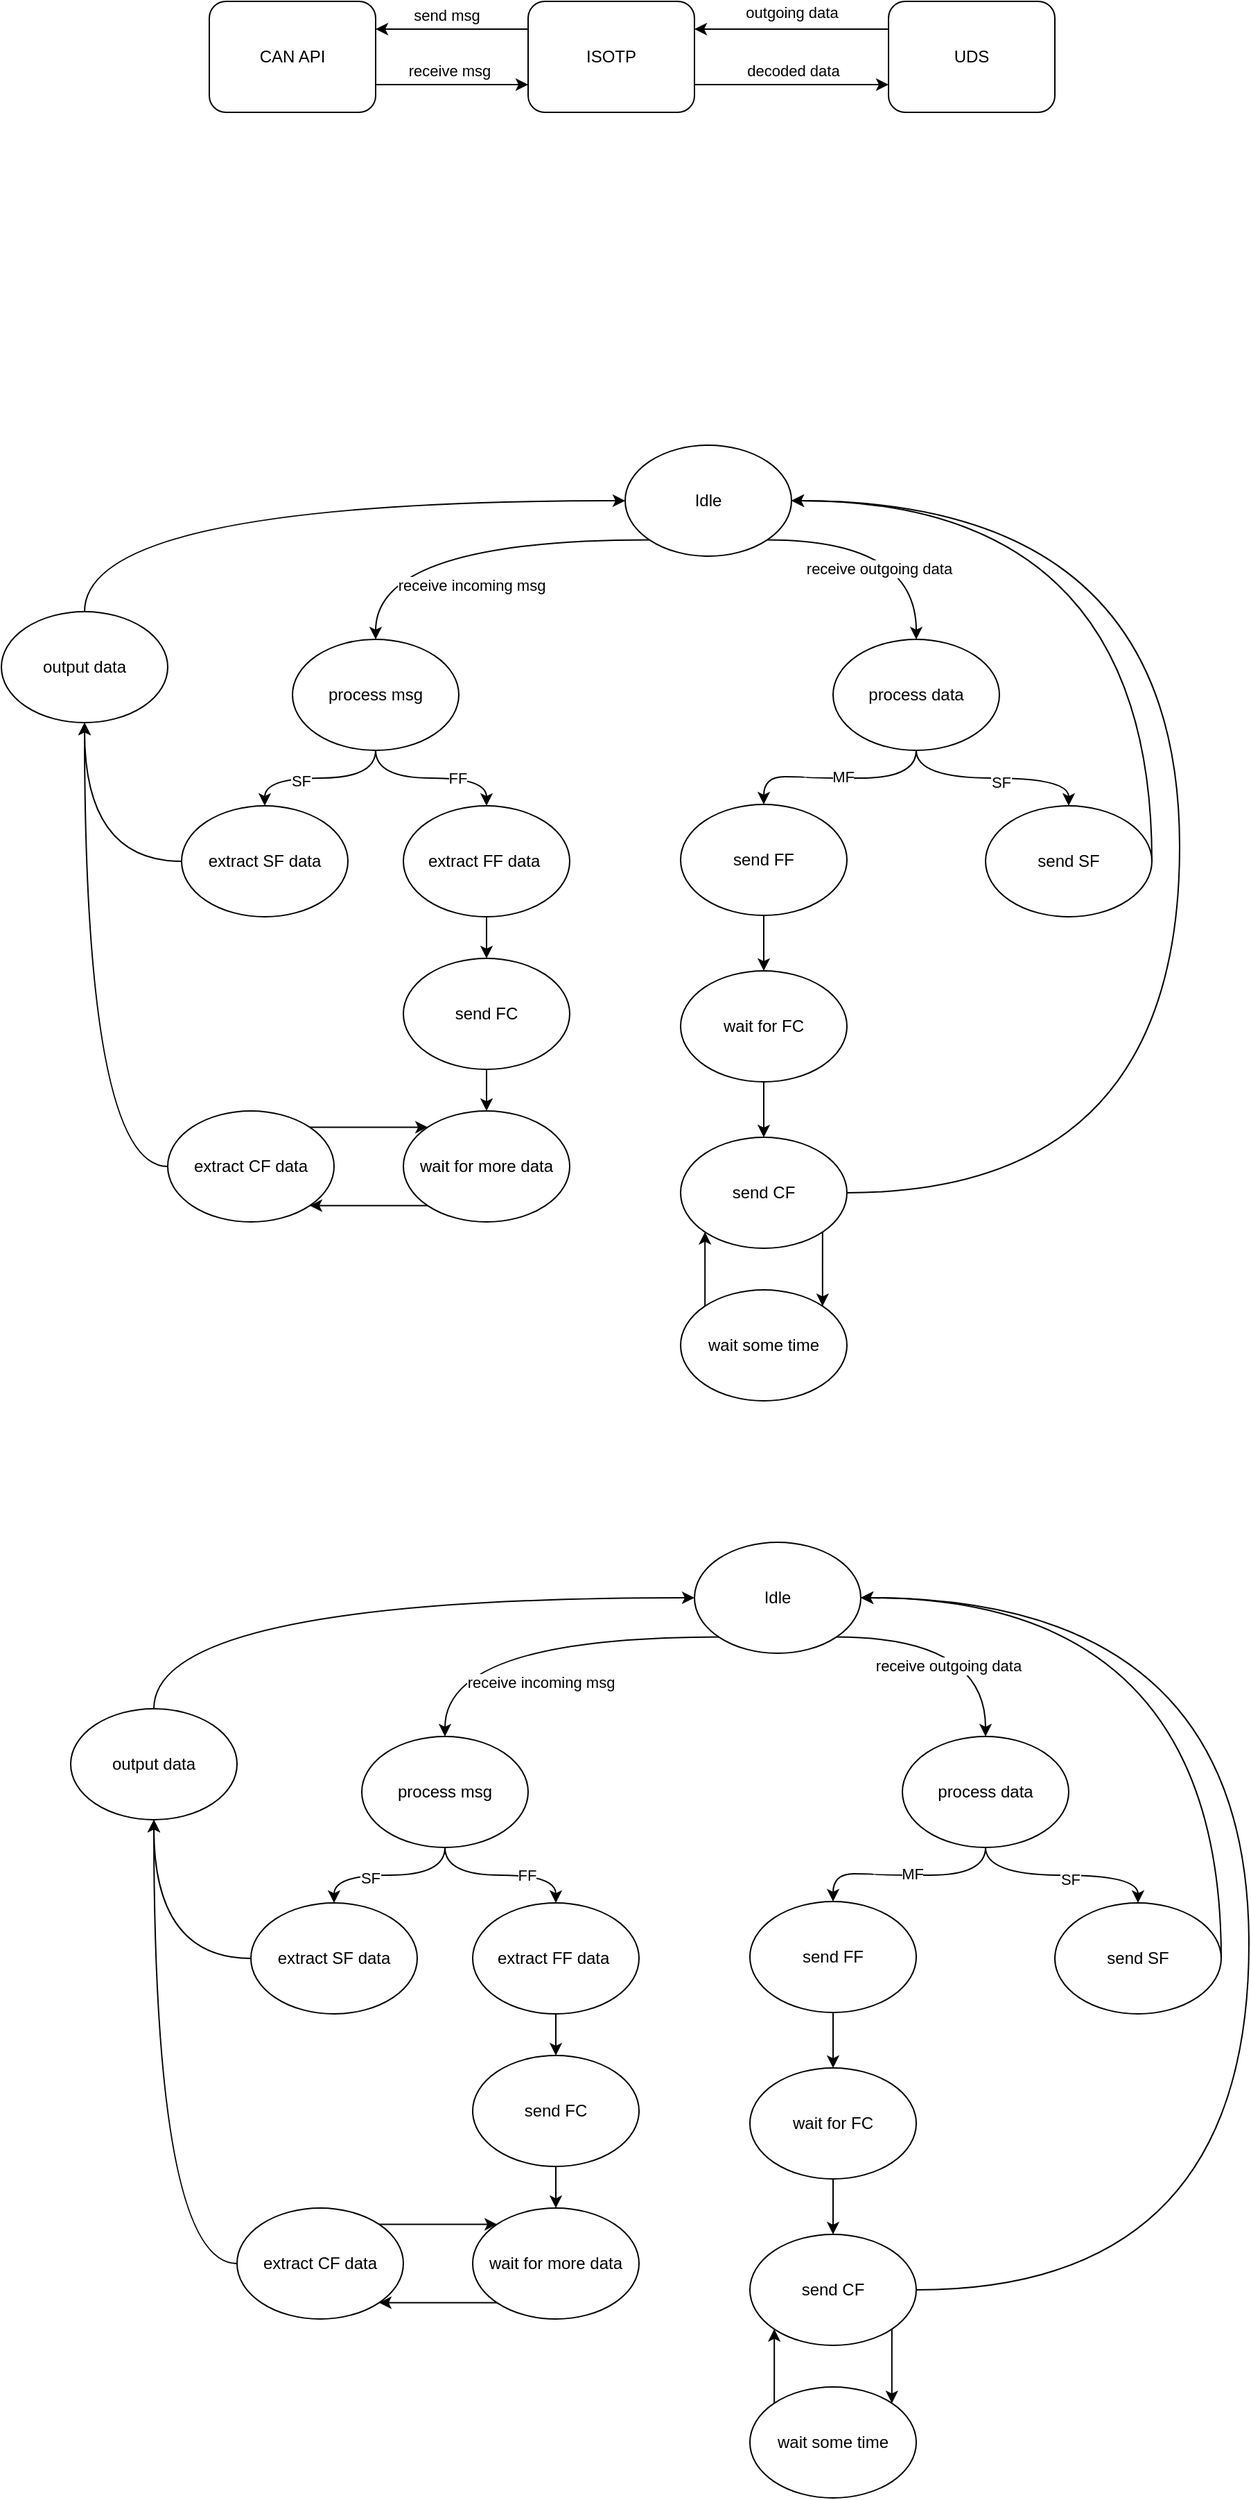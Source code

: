 <mxfile version="24.2.5" type="device">
  <diagram id="mQcWTVZgrDa8HU8pCHet" name="Page-1">
    <mxGraphModel dx="1567" dy="1099" grid="0" gridSize="10" guides="1" tooltips="1" connect="1" arrows="1" fold="1" page="0" pageScale="1" pageWidth="850" pageHeight="1100" math="0" shadow="0">
      <root>
        <mxCell id="0" />
        <mxCell id="1" parent="0" />
        <mxCell id="Ut-ClVMY-XZ_HCNam88B-52" value="send FF" style="ellipse;whiteSpace=wrap;html=1;" parent="1" vertex="1">
          <mxGeometry x="330" y="379" width="120" height="80" as="geometry" />
        </mxCell>
        <mxCell id="Ut-ClVMY-XZ_HCNam88B-3" style="edgeStyle=orthogonalEdgeStyle;rounded=0;orthogonalLoop=1;jettySize=auto;html=1;curved=1;exitX=0;exitY=1;exitDx=0;exitDy=0;" parent="1" source="Ut-ClVMY-XZ_HCNam88B-1" target="Ut-ClVMY-XZ_HCNam88B-2" edge="1">
          <mxGeometry relative="1" as="geometry" />
        </mxCell>
        <mxCell id="Ut-ClVMY-XZ_HCNam88B-5" value="receive incoming msg" style="edgeLabel;html=1;align=center;verticalAlign=middle;resizable=0;points=[];" parent="Ut-ClVMY-XZ_HCNam88B-3" vertex="1" connectable="0">
          <mxGeometry x="-0.119" y="16" relative="1" as="geometry">
            <mxPoint x="-10" y="16" as="offset" />
          </mxGeometry>
        </mxCell>
        <mxCell id="Ut-ClVMY-XZ_HCNam88B-6" style="edgeStyle=orthogonalEdgeStyle;curved=1;rounded=0;orthogonalLoop=1;jettySize=auto;html=1;exitX=1;exitY=1;exitDx=0;exitDy=0;entryX=0.5;entryY=0;entryDx=0;entryDy=0;" parent="1" source="Ut-ClVMY-XZ_HCNam88B-1" target="Ut-ClVMY-XZ_HCNam88B-4" edge="1">
          <mxGeometry relative="1" as="geometry" />
        </mxCell>
        <mxCell id="Ut-ClVMY-XZ_HCNam88B-7" value="receive outgoing data" style="edgeLabel;html=1;align=center;verticalAlign=middle;resizable=0;points=[];" parent="Ut-ClVMY-XZ_HCNam88B-6" vertex="1" connectable="0">
          <mxGeometry x="-0.103" y="-20" relative="1" as="geometry">
            <mxPoint as="offset" />
          </mxGeometry>
        </mxCell>
        <mxCell id="Ut-ClVMY-XZ_HCNam88B-1" value="Idle" style="ellipse;whiteSpace=wrap;html=1;" parent="1" vertex="1">
          <mxGeometry x="290" y="120" width="120" height="80" as="geometry" />
        </mxCell>
        <mxCell id="Ut-ClVMY-XZ_HCNam88B-27" style="edgeStyle=orthogonalEdgeStyle;curved=1;rounded=0;orthogonalLoop=1;jettySize=auto;html=1;" parent="1" source="Ut-ClVMY-XZ_HCNam88B-2" target="Ut-ClVMY-XZ_HCNam88B-26" edge="1">
          <mxGeometry relative="1" as="geometry" />
        </mxCell>
        <mxCell id="Ut-ClVMY-XZ_HCNam88B-30" value="SF" style="edgeLabel;html=1;align=center;verticalAlign=middle;resizable=0;points=[];" parent="Ut-ClVMY-XZ_HCNam88B-27" vertex="1" connectable="0">
          <mxGeometry x="0.234" y="2" relative="1" as="geometry">
            <mxPoint as="offset" />
          </mxGeometry>
        </mxCell>
        <mxCell id="Ut-ClVMY-XZ_HCNam88B-29" style="edgeStyle=orthogonalEdgeStyle;curved=1;rounded=0;orthogonalLoop=1;jettySize=auto;html=1;" parent="1" source="Ut-ClVMY-XZ_HCNam88B-2" target="Ut-ClVMY-XZ_HCNam88B-28" edge="1">
          <mxGeometry relative="1" as="geometry" />
        </mxCell>
        <mxCell id="Ut-ClVMY-XZ_HCNam88B-31" value="FF" style="edgeLabel;html=1;align=center;verticalAlign=middle;resizable=0;points=[];" parent="Ut-ClVMY-XZ_HCNam88B-29" vertex="1" connectable="0">
          <mxGeometry x="0.317" relative="1" as="geometry">
            <mxPoint as="offset" />
          </mxGeometry>
        </mxCell>
        <mxCell id="Ut-ClVMY-XZ_HCNam88B-2" value="process msg" style="ellipse;whiteSpace=wrap;html=1;" parent="1" vertex="1">
          <mxGeometry x="50" y="260" width="120" height="80" as="geometry" />
        </mxCell>
        <mxCell id="Ut-ClVMY-XZ_HCNam88B-23" style="edgeStyle=orthogonalEdgeStyle;curved=1;rounded=0;orthogonalLoop=1;jettySize=auto;html=1;exitX=0.5;exitY=1;exitDx=0;exitDy=0;" parent="1" source="Ut-ClVMY-XZ_HCNam88B-4" target="Ut-ClVMY-XZ_HCNam88B-22" edge="1">
          <mxGeometry relative="1" as="geometry" />
        </mxCell>
        <mxCell id="ZC1Wkf5DOew07n5wPUUG-1" value="SF" style="edgeLabel;html=1;align=center;verticalAlign=middle;resizable=0;points=[];" vertex="1" connectable="0" parent="Ut-ClVMY-XZ_HCNam88B-23">
          <mxGeometry x="0.071" y="-3" relative="1" as="geometry">
            <mxPoint as="offset" />
          </mxGeometry>
        </mxCell>
        <mxCell id="Ut-ClVMY-XZ_HCNam88B-53" style="edgeStyle=orthogonalEdgeStyle;curved=1;rounded=0;orthogonalLoop=1;jettySize=auto;html=1;" parent="1" source="Ut-ClVMY-XZ_HCNam88B-4" target="Ut-ClVMY-XZ_HCNam88B-52" edge="1">
          <mxGeometry relative="1" as="geometry" />
        </mxCell>
        <mxCell id="ZC1Wkf5DOew07n5wPUUG-2" value="MF" style="edgeLabel;html=1;align=center;verticalAlign=middle;resizable=0;points=[];" vertex="1" connectable="0" parent="Ut-ClVMY-XZ_HCNam88B-53">
          <mxGeometry x="-0.013" y="-1" relative="1" as="geometry">
            <mxPoint x="1" as="offset" />
          </mxGeometry>
        </mxCell>
        <mxCell id="Ut-ClVMY-XZ_HCNam88B-4" value="process data" style="ellipse;whiteSpace=wrap;html=1;" parent="1" vertex="1">
          <mxGeometry x="440" y="260" width="120" height="80" as="geometry" />
        </mxCell>
        <mxCell id="Ut-ClVMY-XZ_HCNam88B-14" style="edgeStyle=orthogonalEdgeStyle;curved=1;rounded=0;orthogonalLoop=1;jettySize=auto;html=1;exitX=1;exitY=0.75;exitDx=0;exitDy=0;entryX=0;entryY=0.75;entryDx=0;entryDy=0;" parent="1" source="Ut-ClVMY-XZ_HCNam88B-8" target="Ut-ClVMY-XZ_HCNam88B-11" edge="1">
          <mxGeometry relative="1" as="geometry" />
        </mxCell>
        <mxCell id="Ut-ClVMY-XZ_HCNam88B-16" value="decoded data" style="edgeLabel;html=1;align=center;verticalAlign=middle;resizable=0;points=[];" parent="Ut-ClVMY-XZ_HCNam88B-14" vertex="1" connectable="0">
          <mxGeometry x="-0.253" y="-1" relative="1" as="geometry">
            <mxPoint x="18" y="-11" as="offset" />
          </mxGeometry>
        </mxCell>
        <mxCell id="Ut-ClVMY-XZ_HCNam88B-18" style="edgeStyle=orthogonalEdgeStyle;curved=1;rounded=0;orthogonalLoop=1;jettySize=auto;html=1;exitX=0;exitY=0.25;exitDx=0;exitDy=0;entryX=1;entryY=0.25;entryDx=0;entryDy=0;" parent="1" source="Ut-ClVMY-XZ_HCNam88B-8" target="Ut-ClVMY-XZ_HCNam88B-17" edge="1">
          <mxGeometry relative="1" as="geometry" />
        </mxCell>
        <mxCell id="Ut-ClVMY-XZ_HCNam88B-20" value="send msg" style="edgeLabel;html=1;align=center;verticalAlign=middle;resizable=0;points=[];" parent="Ut-ClVMY-XZ_HCNam88B-18" vertex="1" connectable="0">
          <mxGeometry x="0.206" y="-1" relative="1" as="geometry">
            <mxPoint x="7" y="-9" as="offset" />
          </mxGeometry>
        </mxCell>
        <mxCell id="Ut-ClVMY-XZ_HCNam88B-8" value="ISOTP" style="rounded=1;whiteSpace=wrap;html=1;" parent="1" vertex="1">
          <mxGeometry x="220" y="-200" width="120" height="80" as="geometry" />
        </mxCell>
        <mxCell id="Ut-ClVMY-XZ_HCNam88B-13" style="edgeStyle=orthogonalEdgeStyle;curved=1;rounded=0;orthogonalLoop=1;jettySize=auto;html=1;exitX=0;exitY=0.25;exitDx=0;exitDy=0;entryX=1;entryY=0.25;entryDx=0;entryDy=0;" parent="1" source="Ut-ClVMY-XZ_HCNam88B-11" target="Ut-ClVMY-XZ_HCNam88B-8" edge="1">
          <mxGeometry relative="1" as="geometry" />
        </mxCell>
        <mxCell id="Ut-ClVMY-XZ_HCNam88B-15" value="outgoing data" style="edgeLabel;html=1;align=center;verticalAlign=middle;resizable=0;points=[];" parent="Ut-ClVMY-XZ_HCNam88B-13" vertex="1" connectable="0">
          <mxGeometry x="0.314" y="1" relative="1" as="geometry">
            <mxPoint x="22" y="-13" as="offset" />
          </mxGeometry>
        </mxCell>
        <mxCell id="Ut-ClVMY-XZ_HCNam88B-11" value="UDS" style="rounded=1;whiteSpace=wrap;html=1;" parent="1" vertex="1">
          <mxGeometry x="480" y="-200" width="120" height="80" as="geometry" />
        </mxCell>
        <mxCell id="Ut-ClVMY-XZ_HCNam88B-19" style="edgeStyle=orthogonalEdgeStyle;curved=1;rounded=0;orthogonalLoop=1;jettySize=auto;html=1;exitX=1;exitY=0.75;exitDx=0;exitDy=0;entryX=0;entryY=0.75;entryDx=0;entryDy=0;" parent="1" source="Ut-ClVMY-XZ_HCNam88B-17" target="Ut-ClVMY-XZ_HCNam88B-8" edge="1">
          <mxGeometry relative="1" as="geometry" />
        </mxCell>
        <mxCell id="Ut-ClVMY-XZ_HCNam88B-21" value="receive msg" style="edgeLabel;html=1;align=center;verticalAlign=middle;resizable=0;points=[];" parent="Ut-ClVMY-XZ_HCNam88B-19" vertex="1" connectable="0">
          <mxGeometry x="-0.231" relative="1" as="geometry">
            <mxPoint x="10" y="-10" as="offset" />
          </mxGeometry>
        </mxCell>
        <mxCell id="Ut-ClVMY-XZ_HCNam88B-17" value="CAN API" style="rounded=1;whiteSpace=wrap;html=1;" parent="1" vertex="1">
          <mxGeometry x="-10" y="-200" width="120" height="80" as="geometry" />
        </mxCell>
        <mxCell id="ZC1Wkf5DOew07n5wPUUG-4" style="edgeStyle=orthogonalEdgeStyle;rounded=0;orthogonalLoop=1;jettySize=auto;html=1;curved=1;" edge="1" parent="1" source="Ut-ClVMY-XZ_HCNam88B-22" target="Ut-ClVMY-XZ_HCNam88B-1">
          <mxGeometry relative="1" as="geometry">
            <mxPoint x="780" y="200" as="targetPoint" />
            <Array as="points">
              <mxPoint x="670" y="160" />
            </Array>
          </mxGeometry>
        </mxCell>
        <mxCell id="Ut-ClVMY-XZ_HCNam88B-22" value="send SF" style="ellipse;whiteSpace=wrap;html=1;" parent="1" vertex="1">
          <mxGeometry x="550" y="380" width="120" height="80" as="geometry" />
        </mxCell>
        <mxCell id="Ut-ClVMY-XZ_HCNam88B-36" style="edgeStyle=orthogonalEdgeStyle;curved=1;rounded=0;orthogonalLoop=1;jettySize=auto;html=1;exitX=0;exitY=0.5;exitDx=0;exitDy=0;entryX=0.5;entryY=1;entryDx=0;entryDy=0;" parent="1" source="Ut-ClVMY-XZ_HCNam88B-26" target="Ut-ClVMY-XZ_HCNam88B-34" edge="1">
          <mxGeometry relative="1" as="geometry" />
        </mxCell>
        <mxCell id="Ut-ClVMY-XZ_HCNam88B-26" value="extract SF data" style="ellipse;whiteSpace=wrap;html=1;" parent="1" vertex="1">
          <mxGeometry x="-30" y="380" width="120" height="80" as="geometry" />
        </mxCell>
        <mxCell id="Ut-ClVMY-XZ_HCNam88B-38" style="edgeStyle=orthogonalEdgeStyle;curved=1;rounded=0;orthogonalLoop=1;jettySize=auto;html=1;" parent="1" source="Ut-ClVMY-XZ_HCNam88B-28" target="Ut-ClVMY-XZ_HCNam88B-32" edge="1">
          <mxGeometry relative="1" as="geometry" />
        </mxCell>
        <mxCell id="Ut-ClVMY-XZ_HCNam88B-28" value="extract FF data&amp;nbsp;" style="ellipse;whiteSpace=wrap;html=1;" parent="1" vertex="1">
          <mxGeometry x="130" y="380" width="120" height="80" as="geometry" />
        </mxCell>
        <mxCell id="Ut-ClVMY-XZ_HCNam88B-39" style="edgeStyle=orthogonalEdgeStyle;curved=1;rounded=0;orthogonalLoop=1;jettySize=auto;html=1;entryX=0.5;entryY=0;entryDx=0;entryDy=0;" parent="1" source="Ut-ClVMY-XZ_HCNam88B-32" target="Ut-ClVMY-XZ_HCNam88B-33" edge="1">
          <mxGeometry relative="1" as="geometry" />
        </mxCell>
        <mxCell id="Ut-ClVMY-XZ_HCNam88B-32" value="send FC" style="ellipse;whiteSpace=wrap;html=1;" parent="1" vertex="1">
          <mxGeometry x="130" y="490" width="120" height="80" as="geometry" />
        </mxCell>
        <mxCell id="Ut-ClVMY-XZ_HCNam88B-40" style="edgeStyle=orthogonalEdgeStyle;curved=1;rounded=0;orthogonalLoop=1;jettySize=auto;html=1;exitX=0;exitY=1;exitDx=0;exitDy=0;entryX=1;entryY=1;entryDx=0;entryDy=0;" parent="1" source="Ut-ClVMY-XZ_HCNam88B-33" target="Ut-ClVMY-XZ_HCNam88B-37" edge="1">
          <mxGeometry relative="1" as="geometry" />
        </mxCell>
        <mxCell id="Ut-ClVMY-XZ_HCNam88B-33" value="wait for more data" style="ellipse;whiteSpace=wrap;html=1;" parent="1" vertex="1">
          <mxGeometry x="130" y="600" width="120" height="80" as="geometry" />
        </mxCell>
        <mxCell id="Ut-ClVMY-XZ_HCNam88B-35" style="edgeStyle=orthogonalEdgeStyle;curved=1;rounded=0;orthogonalLoop=1;jettySize=auto;html=1;exitX=0.5;exitY=0;exitDx=0;exitDy=0;entryX=0;entryY=0.5;entryDx=0;entryDy=0;" parent="1" source="Ut-ClVMY-XZ_HCNam88B-34" target="Ut-ClVMY-XZ_HCNam88B-1" edge="1">
          <mxGeometry relative="1" as="geometry">
            <Array as="points">
              <mxPoint x="-100" y="160" />
            </Array>
          </mxGeometry>
        </mxCell>
        <mxCell id="Ut-ClVMY-XZ_HCNam88B-34" value="output data" style="ellipse;whiteSpace=wrap;html=1;" parent="1" vertex="1">
          <mxGeometry x="-160" y="240" width="120" height="80" as="geometry" />
        </mxCell>
        <mxCell id="Ut-ClVMY-XZ_HCNam88B-41" style="edgeStyle=orthogonalEdgeStyle;curved=1;rounded=0;orthogonalLoop=1;jettySize=auto;html=1;exitX=1;exitY=0;exitDx=0;exitDy=0;entryX=0;entryY=0;entryDx=0;entryDy=0;" parent="1" source="Ut-ClVMY-XZ_HCNam88B-37" target="Ut-ClVMY-XZ_HCNam88B-33" edge="1">
          <mxGeometry relative="1" as="geometry" />
        </mxCell>
        <mxCell id="Ut-ClVMY-XZ_HCNam88B-42" style="edgeStyle=orthogonalEdgeStyle;curved=1;rounded=0;orthogonalLoop=1;jettySize=auto;html=1;entryX=0.5;entryY=1;entryDx=0;entryDy=0;exitX=0;exitY=0.5;exitDx=0;exitDy=0;" parent="1" source="Ut-ClVMY-XZ_HCNam88B-37" target="Ut-ClVMY-XZ_HCNam88B-34" edge="1">
          <mxGeometry relative="1" as="geometry" />
        </mxCell>
        <mxCell id="Ut-ClVMY-XZ_HCNam88B-37" value="extract CF data" style="ellipse;whiteSpace=wrap;html=1;" parent="1" vertex="1">
          <mxGeometry x="-40" y="600" width="120" height="80" as="geometry" />
        </mxCell>
        <mxCell id="Ut-ClVMY-XZ_HCNam88B-55" style="edgeStyle=orthogonalEdgeStyle;curved=1;rounded=0;orthogonalLoop=1;jettySize=auto;html=1;" parent="1" source="Ut-ClVMY-XZ_HCNam88B-52" target="Ut-ClVMY-XZ_HCNam88B-54" edge="1">
          <mxGeometry relative="1" as="geometry" />
        </mxCell>
        <mxCell id="Ut-ClVMY-XZ_HCNam88B-61" style="edgeStyle=orthogonalEdgeStyle;curved=1;rounded=0;orthogonalLoop=1;jettySize=auto;html=1;" parent="1" source="Ut-ClVMY-XZ_HCNam88B-54" target="Ut-ClVMY-XZ_HCNam88B-59" edge="1">
          <mxGeometry relative="1" as="geometry" />
        </mxCell>
        <mxCell id="Ut-ClVMY-XZ_HCNam88B-54" value="wait for FC" style="ellipse;whiteSpace=wrap;html=1;" parent="1" vertex="1">
          <mxGeometry x="330" y="499" width="120" height="80" as="geometry" />
        </mxCell>
        <mxCell id="Ut-ClVMY-XZ_HCNam88B-63" style="edgeStyle=orthogonalEdgeStyle;curved=1;rounded=0;orthogonalLoop=1;jettySize=auto;html=1;exitX=0;exitY=0;exitDx=0;exitDy=0;entryX=0;entryY=1;entryDx=0;entryDy=0;" parent="1" source="Ut-ClVMY-XZ_HCNam88B-56" target="Ut-ClVMY-XZ_HCNam88B-59" edge="1">
          <mxGeometry relative="1" as="geometry" />
        </mxCell>
        <mxCell id="ZC1Wkf5DOew07n5wPUUG-3" style="edgeStyle=orthogonalEdgeStyle;rounded=0;orthogonalLoop=1;jettySize=auto;html=1;entryX=1;entryY=0.5;entryDx=0;entryDy=0;curved=1;exitX=1;exitY=0.5;exitDx=0;exitDy=0;" edge="1" parent="1" source="Ut-ClVMY-XZ_HCNam88B-59" target="Ut-ClVMY-XZ_HCNam88B-1">
          <mxGeometry relative="1" as="geometry">
            <Array as="points">
              <mxPoint x="690" y="659" />
              <mxPoint x="690" y="160" />
            </Array>
          </mxGeometry>
        </mxCell>
        <mxCell id="Ut-ClVMY-XZ_HCNam88B-56" value="wait some time" style="ellipse;whiteSpace=wrap;html=1;" parent="1" vertex="1">
          <mxGeometry x="330" y="729" width="120" height="80" as="geometry" />
        </mxCell>
        <mxCell id="Ut-ClVMY-XZ_HCNam88B-62" style="edgeStyle=orthogonalEdgeStyle;curved=1;rounded=0;orthogonalLoop=1;jettySize=auto;html=1;exitX=1;exitY=1;exitDx=0;exitDy=0;entryX=1;entryY=0;entryDx=0;entryDy=0;" parent="1" source="Ut-ClVMY-XZ_HCNam88B-59" target="Ut-ClVMY-XZ_HCNam88B-56" edge="1">
          <mxGeometry relative="1" as="geometry" />
        </mxCell>
        <mxCell id="Ut-ClVMY-XZ_HCNam88B-59" value="send CF" style="ellipse;whiteSpace=wrap;html=1;" parent="1" vertex="1">
          <mxGeometry x="330" y="619" width="120" height="80" as="geometry" />
        </mxCell>
        <mxCell id="ZC1Wkf5DOew07n5wPUUG-6" value="send FF" style="ellipse;whiteSpace=wrap;html=1;" vertex="1" parent="1">
          <mxGeometry x="380" y="1170" width="120" height="80" as="geometry" />
        </mxCell>
        <mxCell id="ZC1Wkf5DOew07n5wPUUG-7" style="edgeStyle=orthogonalEdgeStyle;rounded=0;orthogonalLoop=1;jettySize=auto;html=1;curved=1;exitX=0;exitY=1;exitDx=0;exitDy=0;" edge="1" parent="1" source="ZC1Wkf5DOew07n5wPUUG-11" target="ZC1Wkf5DOew07n5wPUUG-16">
          <mxGeometry relative="1" as="geometry" />
        </mxCell>
        <mxCell id="ZC1Wkf5DOew07n5wPUUG-8" value="receive incoming msg" style="edgeLabel;html=1;align=center;verticalAlign=middle;resizable=0;points=[];" vertex="1" connectable="0" parent="ZC1Wkf5DOew07n5wPUUG-7">
          <mxGeometry x="-0.119" y="16" relative="1" as="geometry">
            <mxPoint x="-10" y="16" as="offset" />
          </mxGeometry>
        </mxCell>
        <mxCell id="ZC1Wkf5DOew07n5wPUUG-9" style="edgeStyle=orthogonalEdgeStyle;curved=1;rounded=0;orthogonalLoop=1;jettySize=auto;html=1;exitX=1;exitY=1;exitDx=0;exitDy=0;entryX=0.5;entryY=0;entryDx=0;entryDy=0;" edge="1" parent="1" source="ZC1Wkf5DOew07n5wPUUG-11" target="ZC1Wkf5DOew07n5wPUUG-21">
          <mxGeometry relative="1" as="geometry" />
        </mxCell>
        <mxCell id="ZC1Wkf5DOew07n5wPUUG-10" value="receive outgoing data" style="edgeLabel;html=1;align=center;verticalAlign=middle;resizable=0;points=[];" vertex="1" connectable="0" parent="ZC1Wkf5DOew07n5wPUUG-9">
          <mxGeometry x="-0.103" y="-20" relative="1" as="geometry">
            <mxPoint as="offset" />
          </mxGeometry>
        </mxCell>
        <mxCell id="ZC1Wkf5DOew07n5wPUUG-11" value="Idle" style="ellipse;whiteSpace=wrap;html=1;" vertex="1" parent="1">
          <mxGeometry x="340" y="911" width="120" height="80" as="geometry" />
        </mxCell>
        <mxCell id="ZC1Wkf5DOew07n5wPUUG-12" style="edgeStyle=orthogonalEdgeStyle;curved=1;rounded=0;orthogonalLoop=1;jettySize=auto;html=1;" edge="1" parent="1" source="ZC1Wkf5DOew07n5wPUUG-16" target="ZC1Wkf5DOew07n5wPUUG-25">
          <mxGeometry relative="1" as="geometry" />
        </mxCell>
        <mxCell id="ZC1Wkf5DOew07n5wPUUG-13" value="SF" style="edgeLabel;html=1;align=center;verticalAlign=middle;resizable=0;points=[];" vertex="1" connectable="0" parent="ZC1Wkf5DOew07n5wPUUG-12">
          <mxGeometry x="0.234" y="2" relative="1" as="geometry">
            <mxPoint as="offset" />
          </mxGeometry>
        </mxCell>
        <mxCell id="ZC1Wkf5DOew07n5wPUUG-14" style="edgeStyle=orthogonalEdgeStyle;curved=1;rounded=0;orthogonalLoop=1;jettySize=auto;html=1;" edge="1" parent="1" source="ZC1Wkf5DOew07n5wPUUG-16" target="ZC1Wkf5DOew07n5wPUUG-27">
          <mxGeometry relative="1" as="geometry" />
        </mxCell>
        <mxCell id="ZC1Wkf5DOew07n5wPUUG-15" value="FF" style="edgeLabel;html=1;align=center;verticalAlign=middle;resizable=0;points=[];" vertex="1" connectable="0" parent="ZC1Wkf5DOew07n5wPUUG-14">
          <mxGeometry x="0.317" relative="1" as="geometry">
            <mxPoint as="offset" />
          </mxGeometry>
        </mxCell>
        <mxCell id="ZC1Wkf5DOew07n5wPUUG-16" value="process msg" style="ellipse;whiteSpace=wrap;html=1;" vertex="1" parent="1">
          <mxGeometry x="100" y="1051" width="120" height="80" as="geometry" />
        </mxCell>
        <mxCell id="ZC1Wkf5DOew07n5wPUUG-17" style="edgeStyle=orthogonalEdgeStyle;curved=1;rounded=0;orthogonalLoop=1;jettySize=auto;html=1;exitX=0.5;exitY=1;exitDx=0;exitDy=0;" edge="1" parent="1" source="ZC1Wkf5DOew07n5wPUUG-21" target="ZC1Wkf5DOew07n5wPUUG-23">
          <mxGeometry relative="1" as="geometry" />
        </mxCell>
        <mxCell id="ZC1Wkf5DOew07n5wPUUG-18" value="SF" style="edgeLabel;html=1;align=center;verticalAlign=middle;resizable=0;points=[];" vertex="1" connectable="0" parent="ZC1Wkf5DOew07n5wPUUG-17">
          <mxGeometry x="0.071" y="-3" relative="1" as="geometry">
            <mxPoint as="offset" />
          </mxGeometry>
        </mxCell>
        <mxCell id="ZC1Wkf5DOew07n5wPUUG-19" style="edgeStyle=orthogonalEdgeStyle;curved=1;rounded=0;orthogonalLoop=1;jettySize=auto;html=1;" edge="1" parent="1" source="ZC1Wkf5DOew07n5wPUUG-21" target="ZC1Wkf5DOew07n5wPUUG-6">
          <mxGeometry relative="1" as="geometry" />
        </mxCell>
        <mxCell id="ZC1Wkf5DOew07n5wPUUG-20" value="MF" style="edgeLabel;html=1;align=center;verticalAlign=middle;resizable=0;points=[];" vertex="1" connectable="0" parent="ZC1Wkf5DOew07n5wPUUG-19">
          <mxGeometry x="-0.013" y="-1" relative="1" as="geometry">
            <mxPoint x="1" as="offset" />
          </mxGeometry>
        </mxCell>
        <mxCell id="ZC1Wkf5DOew07n5wPUUG-21" value="process data" style="ellipse;whiteSpace=wrap;html=1;" vertex="1" parent="1">
          <mxGeometry x="490" y="1051" width="120" height="80" as="geometry" />
        </mxCell>
        <mxCell id="ZC1Wkf5DOew07n5wPUUG-22" style="edgeStyle=orthogonalEdgeStyle;rounded=0;orthogonalLoop=1;jettySize=auto;html=1;curved=1;" edge="1" parent="1" source="ZC1Wkf5DOew07n5wPUUG-23" target="ZC1Wkf5DOew07n5wPUUG-11">
          <mxGeometry relative="1" as="geometry">
            <mxPoint x="830" y="991" as="targetPoint" />
            <Array as="points">
              <mxPoint x="720" y="951" />
            </Array>
          </mxGeometry>
        </mxCell>
        <mxCell id="ZC1Wkf5DOew07n5wPUUG-23" value="send SF" style="ellipse;whiteSpace=wrap;html=1;" vertex="1" parent="1">
          <mxGeometry x="600" y="1171" width="120" height="80" as="geometry" />
        </mxCell>
        <mxCell id="ZC1Wkf5DOew07n5wPUUG-24" style="edgeStyle=orthogonalEdgeStyle;curved=1;rounded=0;orthogonalLoop=1;jettySize=auto;html=1;exitX=0;exitY=0.5;exitDx=0;exitDy=0;entryX=0.5;entryY=1;entryDx=0;entryDy=0;" edge="1" parent="1" source="ZC1Wkf5DOew07n5wPUUG-25" target="ZC1Wkf5DOew07n5wPUUG-33">
          <mxGeometry relative="1" as="geometry" />
        </mxCell>
        <mxCell id="ZC1Wkf5DOew07n5wPUUG-25" value="extract SF data" style="ellipse;whiteSpace=wrap;html=1;" vertex="1" parent="1">
          <mxGeometry x="20" y="1171" width="120" height="80" as="geometry" />
        </mxCell>
        <mxCell id="ZC1Wkf5DOew07n5wPUUG-26" style="edgeStyle=orthogonalEdgeStyle;curved=1;rounded=0;orthogonalLoop=1;jettySize=auto;html=1;" edge="1" parent="1" source="ZC1Wkf5DOew07n5wPUUG-27" target="ZC1Wkf5DOew07n5wPUUG-29">
          <mxGeometry relative="1" as="geometry" />
        </mxCell>
        <mxCell id="ZC1Wkf5DOew07n5wPUUG-27" value="extract FF data&amp;nbsp;" style="ellipse;whiteSpace=wrap;html=1;" vertex="1" parent="1">
          <mxGeometry x="180" y="1171" width="120" height="80" as="geometry" />
        </mxCell>
        <mxCell id="ZC1Wkf5DOew07n5wPUUG-28" style="edgeStyle=orthogonalEdgeStyle;curved=1;rounded=0;orthogonalLoop=1;jettySize=auto;html=1;entryX=0.5;entryY=0;entryDx=0;entryDy=0;" edge="1" parent="1" source="ZC1Wkf5DOew07n5wPUUG-29" target="ZC1Wkf5DOew07n5wPUUG-31">
          <mxGeometry relative="1" as="geometry" />
        </mxCell>
        <mxCell id="ZC1Wkf5DOew07n5wPUUG-29" value="send FC" style="ellipse;whiteSpace=wrap;html=1;" vertex="1" parent="1">
          <mxGeometry x="180" y="1281" width="120" height="80" as="geometry" />
        </mxCell>
        <mxCell id="ZC1Wkf5DOew07n5wPUUG-30" style="edgeStyle=orthogonalEdgeStyle;curved=1;rounded=0;orthogonalLoop=1;jettySize=auto;html=1;exitX=0;exitY=1;exitDx=0;exitDy=0;entryX=1;entryY=1;entryDx=0;entryDy=0;" edge="1" parent="1" source="ZC1Wkf5DOew07n5wPUUG-31" target="ZC1Wkf5DOew07n5wPUUG-36">
          <mxGeometry relative="1" as="geometry" />
        </mxCell>
        <mxCell id="ZC1Wkf5DOew07n5wPUUG-31" value="wait for more data" style="ellipse;whiteSpace=wrap;html=1;" vertex="1" parent="1">
          <mxGeometry x="180" y="1391" width="120" height="80" as="geometry" />
        </mxCell>
        <mxCell id="ZC1Wkf5DOew07n5wPUUG-32" style="edgeStyle=orthogonalEdgeStyle;curved=1;rounded=0;orthogonalLoop=1;jettySize=auto;html=1;exitX=0.5;exitY=0;exitDx=0;exitDy=0;entryX=0;entryY=0.5;entryDx=0;entryDy=0;" edge="1" parent="1" source="ZC1Wkf5DOew07n5wPUUG-33" target="ZC1Wkf5DOew07n5wPUUG-11">
          <mxGeometry relative="1" as="geometry">
            <Array as="points">
              <mxPoint x="-50" y="951" />
            </Array>
          </mxGeometry>
        </mxCell>
        <mxCell id="ZC1Wkf5DOew07n5wPUUG-33" value="output data" style="ellipse;whiteSpace=wrap;html=1;" vertex="1" parent="1">
          <mxGeometry x="-110" y="1031" width="120" height="80" as="geometry" />
        </mxCell>
        <mxCell id="ZC1Wkf5DOew07n5wPUUG-34" style="edgeStyle=orthogonalEdgeStyle;curved=1;rounded=0;orthogonalLoop=1;jettySize=auto;html=1;exitX=1;exitY=0;exitDx=0;exitDy=0;entryX=0;entryY=0;entryDx=0;entryDy=0;" edge="1" parent="1" source="ZC1Wkf5DOew07n5wPUUG-36" target="ZC1Wkf5DOew07n5wPUUG-31">
          <mxGeometry relative="1" as="geometry" />
        </mxCell>
        <mxCell id="ZC1Wkf5DOew07n5wPUUG-35" style="edgeStyle=orthogonalEdgeStyle;curved=1;rounded=0;orthogonalLoop=1;jettySize=auto;html=1;entryX=0.5;entryY=1;entryDx=0;entryDy=0;exitX=0;exitY=0.5;exitDx=0;exitDy=0;" edge="1" parent="1" source="ZC1Wkf5DOew07n5wPUUG-36" target="ZC1Wkf5DOew07n5wPUUG-33">
          <mxGeometry relative="1" as="geometry" />
        </mxCell>
        <mxCell id="ZC1Wkf5DOew07n5wPUUG-36" value="extract CF data" style="ellipse;whiteSpace=wrap;html=1;" vertex="1" parent="1">
          <mxGeometry x="10" y="1391" width="120" height="80" as="geometry" />
        </mxCell>
        <mxCell id="ZC1Wkf5DOew07n5wPUUG-37" style="edgeStyle=orthogonalEdgeStyle;curved=1;rounded=0;orthogonalLoop=1;jettySize=auto;html=1;" edge="1" parent="1" source="ZC1Wkf5DOew07n5wPUUG-6" target="ZC1Wkf5DOew07n5wPUUG-39">
          <mxGeometry relative="1" as="geometry" />
        </mxCell>
        <mxCell id="ZC1Wkf5DOew07n5wPUUG-38" style="edgeStyle=orthogonalEdgeStyle;curved=1;rounded=0;orthogonalLoop=1;jettySize=auto;html=1;" edge="1" parent="1" source="ZC1Wkf5DOew07n5wPUUG-39" target="ZC1Wkf5DOew07n5wPUUG-44">
          <mxGeometry relative="1" as="geometry" />
        </mxCell>
        <mxCell id="ZC1Wkf5DOew07n5wPUUG-39" value="wait for FC" style="ellipse;whiteSpace=wrap;html=1;" vertex="1" parent="1">
          <mxGeometry x="380" y="1290" width="120" height="80" as="geometry" />
        </mxCell>
        <mxCell id="ZC1Wkf5DOew07n5wPUUG-40" style="edgeStyle=orthogonalEdgeStyle;curved=1;rounded=0;orthogonalLoop=1;jettySize=auto;html=1;exitX=0;exitY=0;exitDx=0;exitDy=0;entryX=0;entryY=1;entryDx=0;entryDy=0;" edge="1" parent="1" source="ZC1Wkf5DOew07n5wPUUG-42" target="ZC1Wkf5DOew07n5wPUUG-44">
          <mxGeometry relative="1" as="geometry" />
        </mxCell>
        <mxCell id="ZC1Wkf5DOew07n5wPUUG-41" style="edgeStyle=orthogonalEdgeStyle;rounded=0;orthogonalLoop=1;jettySize=auto;html=1;entryX=1;entryY=0.5;entryDx=0;entryDy=0;curved=1;exitX=1;exitY=0.5;exitDx=0;exitDy=0;" edge="1" parent="1" source="ZC1Wkf5DOew07n5wPUUG-44" target="ZC1Wkf5DOew07n5wPUUG-11">
          <mxGeometry relative="1" as="geometry">
            <Array as="points">
              <mxPoint x="740" y="1450" />
              <mxPoint x="740" y="951" />
            </Array>
          </mxGeometry>
        </mxCell>
        <mxCell id="ZC1Wkf5DOew07n5wPUUG-42" value="wait some time" style="ellipse;whiteSpace=wrap;html=1;" vertex="1" parent="1">
          <mxGeometry x="380" y="1520" width="120" height="80" as="geometry" />
        </mxCell>
        <mxCell id="ZC1Wkf5DOew07n5wPUUG-43" style="edgeStyle=orthogonalEdgeStyle;curved=1;rounded=0;orthogonalLoop=1;jettySize=auto;html=1;exitX=1;exitY=1;exitDx=0;exitDy=0;entryX=1;entryY=0;entryDx=0;entryDy=0;" edge="1" parent="1" source="ZC1Wkf5DOew07n5wPUUG-44" target="ZC1Wkf5DOew07n5wPUUG-42">
          <mxGeometry relative="1" as="geometry" />
        </mxCell>
        <mxCell id="ZC1Wkf5DOew07n5wPUUG-44" value="send CF" style="ellipse;whiteSpace=wrap;html=1;" vertex="1" parent="1">
          <mxGeometry x="380" y="1410" width="120" height="80" as="geometry" />
        </mxCell>
      </root>
    </mxGraphModel>
  </diagram>
</mxfile>
